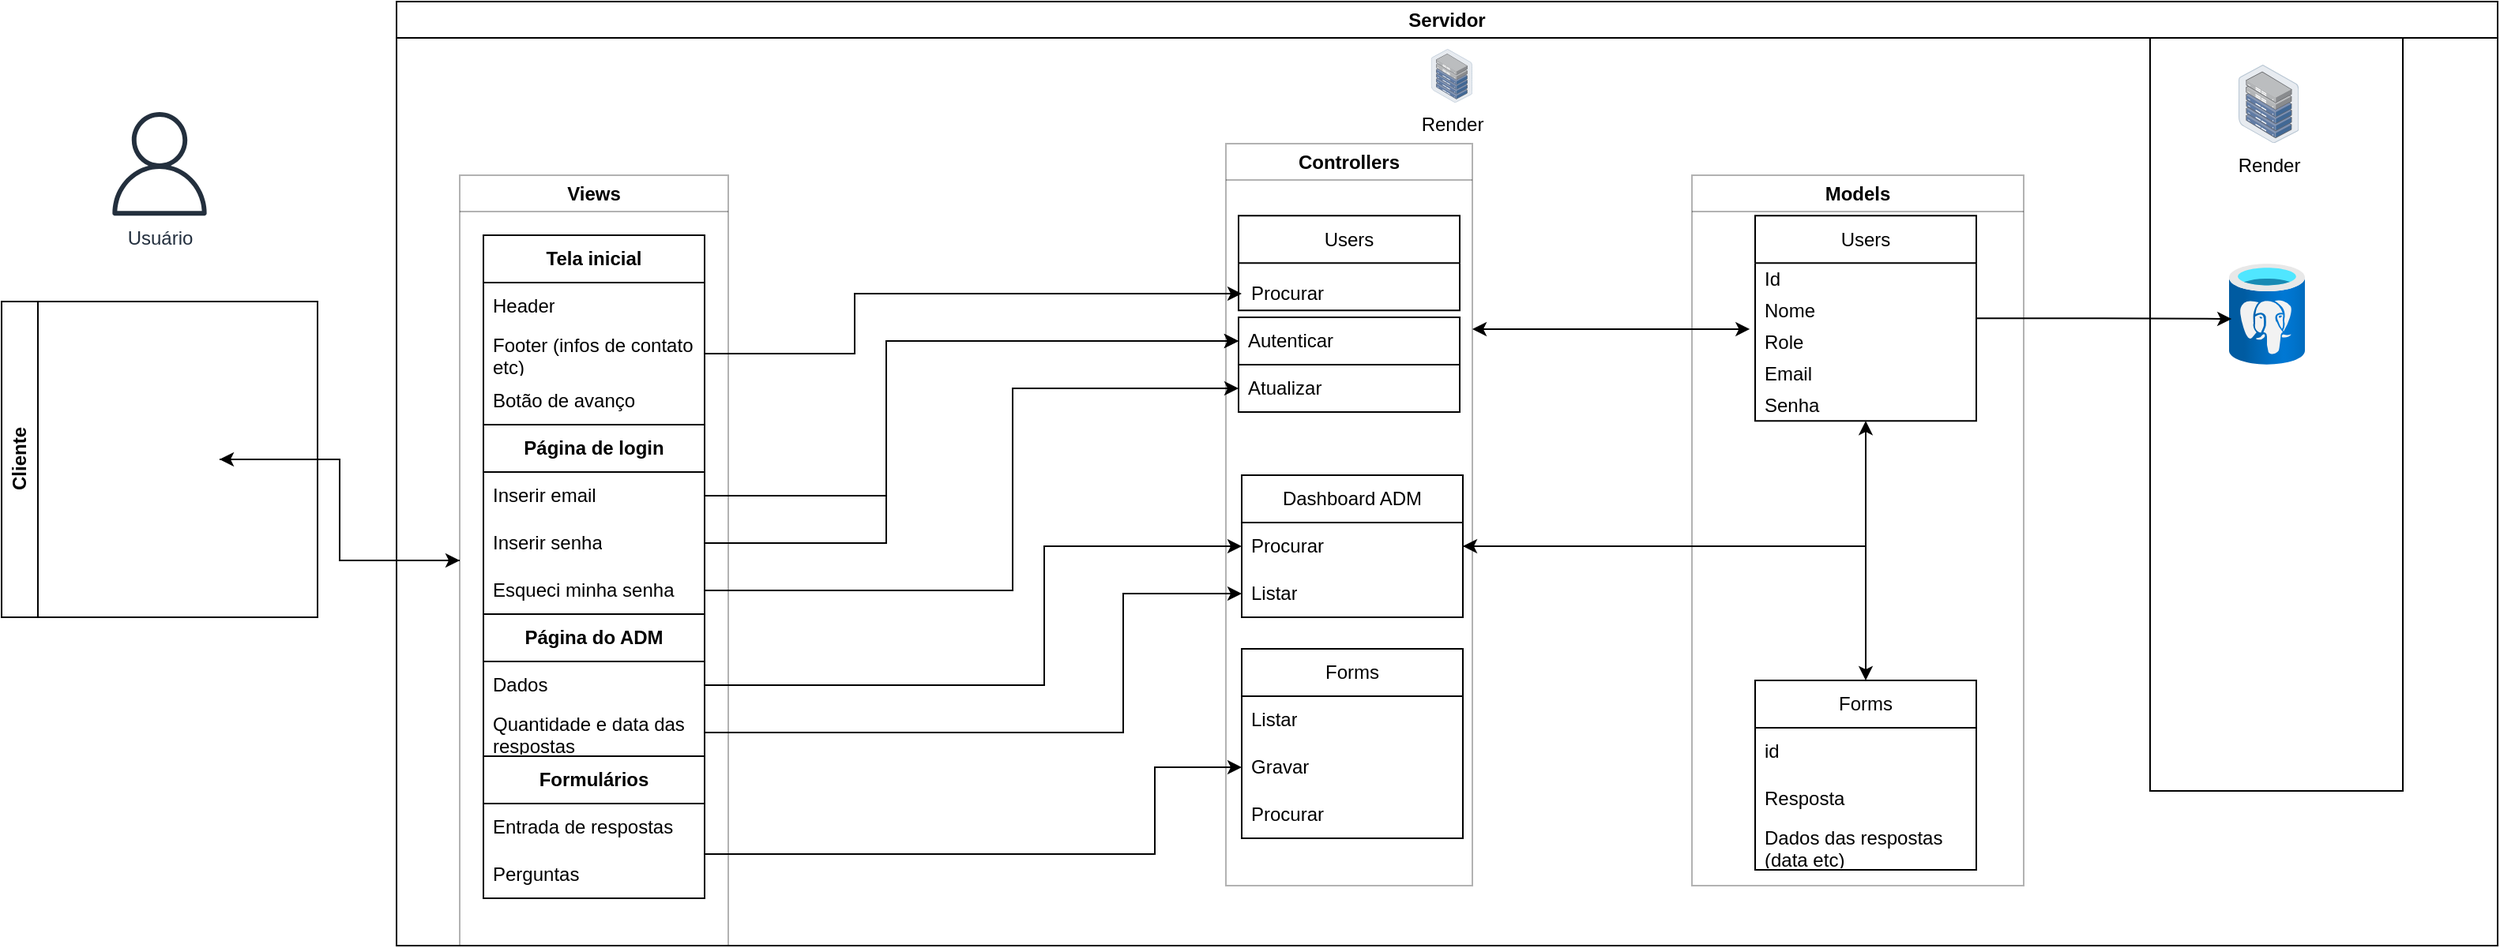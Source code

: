 <mxfile version="24.3.1" type="google">
  <diagram name="Página-1" id="RXc2RLLWSJeJABgzcuFo">
    <mxGraphModel grid="1" page="1" gridSize="10" guides="1" tooltips="1" connect="1" arrows="1" fold="1" pageScale="1" pageWidth="827" pageHeight="1169" math="0" shadow="0">
      <root>
        <mxCell id="0" />
        <mxCell id="1" parent="0" />
        <mxCell id="RIBPLgs2tIToHIS9_J1g-12" value="Servidor Banco de Dados" style="swimlane;whiteSpace=wrap;html=1;" vertex="1" parent="1">
          <mxGeometry x="1150" y="60" width="160" height="500" as="geometry" />
        </mxCell>
        <mxCell id="RIBPLgs2tIToHIS9_J1g-32" value="Render" style="image;points=[];aspect=fixed;html=1;align=center;shadow=0;dashed=0;image=img/lib/allied_telesis/storage/Datacenter_Server_Half_Rack_ToR.svg;" vertex="1" parent="RIBPLgs2tIToHIS9_J1g-12">
          <mxGeometry x="56" y="40" width="38.2" height="49.63" as="geometry" />
        </mxCell>
        <mxCell id="RIBPLgs2tIToHIS9_J1g-23" value="Usuário" style="sketch=0;outlineConnect=0;fontColor=#232F3E;gradientColor=none;fillColor=#232F3D;strokeColor=none;dashed=0;verticalLabelPosition=bottom;verticalAlign=top;align=center;html=1;fontSize=12;fontStyle=0;aspect=fixed;pointerEvents=1;shape=mxgraph.aws4.user;" vertex="1" parent="1">
          <mxGeometry x="-142.81" y="130" width="65.62" height="65.62" as="geometry" />
        </mxCell>
        <mxCell id="RIBPLgs2tIToHIS9_J1g-27" value="Servidor" style="swimlane;whiteSpace=wrap;html=1;" vertex="1" parent="1">
          <mxGeometry x="40" y="60" width="1330" height="598" as="geometry" />
        </mxCell>
        <mxCell id="RIBPLgs2tIToHIS9_J1g-25" value="Render" style="image;points=[];aspect=fixed;html=1;align=center;shadow=0;dashed=0;image=img/lib/allied_telesis/storage/Datacenter_Server_Half_Rack_ToR.svg;" vertex="1" parent="RIBPLgs2tIToHIS9_J1g-27">
          <mxGeometry x="654.82" y="30" width="26.18" height="34.01" as="geometry" />
        </mxCell>
        <mxCell id="RIBPLgs2tIToHIS9_J1g-24" value="Views" style="swimlane;whiteSpace=wrap;html=1;startSize=23;opacity=30;" vertex="1" parent="RIBPLgs2tIToHIS9_J1g-27">
          <mxGeometry x="40" y="110" width="170" height="488" as="geometry" />
        </mxCell>
        <mxCell id="RIBPLgs2tIToHIS9_J1g-41" value="&lt;b&gt;Tela inicial&lt;/b&gt;" style="swimlane;fontStyle=0;childLayout=stackLayout;horizontal=1;startSize=30;horizontalStack=0;resizeParent=1;resizeParentMax=0;resizeLast=0;collapsible=1;marginBottom=0;whiteSpace=wrap;html=1;" vertex="1" parent="RIBPLgs2tIToHIS9_J1g-24">
          <mxGeometry x="15" y="38" width="140" height="120" as="geometry" />
        </mxCell>
        <mxCell id="RIBPLgs2tIToHIS9_J1g-42" value="Header" style="text;strokeColor=none;fillColor=none;align=left;verticalAlign=middle;spacingLeft=4;spacingRight=4;overflow=hidden;points=[[0,0.5],[1,0.5]];portConstraint=eastwest;rotatable=0;whiteSpace=wrap;html=1;" vertex="1" parent="RIBPLgs2tIToHIS9_J1g-41">
          <mxGeometry y="30" width="140" height="30" as="geometry" />
        </mxCell>
        <mxCell id="RIBPLgs2tIToHIS9_J1g-43" value="Footer (infos de contato etc)" style="text;strokeColor=none;fillColor=none;align=left;verticalAlign=middle;spacingLeft=4;spacingRight=4;overflow=hidden;points=[[0,0.5],[1,0.5]];portConstraint=eastwest;rotatable=0;whiteSpace=wrap;html=1;" vertex="1" parent="RIBPLgs2tIToHIS9_J1g-41">
          <mxGeometry y="60" width="140" height="30" as="geometry" />
        </mxCell>
        <mxCell id="RIBPLgs2tIToHIS9_J1g-44" value="Botão de avanço" style="text;strokeColor=none;fillColor=none;align=left;verticalAlign=middle;spacingLeft=4;spacingRight=4;overflow=hidden;points=[[0,0.5],[1,0.5]];portConstraint=eastwest;rotatable=0;whiteSpace=wrap;html=1;" vertex="1" parent="RIBPLgs2tIToHIS9_J1g-41">
          <mxGeometry y="90" width="140" height="30" as="geometry" />
        </mxCell>
        <mxCell id="F_xdA7LTF2UuiQwfEId_-6" value="&lt;b&gt;Página de login&lt;/b&gt;" style="swimlane;fontStyle=0;childLayout=stackLayout;horizontal=1;startSize=30;horizontalStack=0;resizeParent=1;resizeParentMax=0;resizeLast=0;collapsible=1;marginBottom=0;whiteSpace=wrap;html=1;" vertex="1" parent="RIBPLgs2tIToHIS9_J1g-24">
          <mxGeometry x="15" y="158" width="140" height="210" as="geometry" />
        </mxCell>
        <mxCell id="F_xdA7LTF2UuiQwfEId_-7" value="Inserir email" style="text;strokeColor=none;fillColor=none;align=left;verticalAlign=middle;spacingLeft=4;spacingRight=4;overflow=hidden;points=[[0,0.5],[1,0.5]];portConstraint=eastwest;rotatable=0;whiteSpace=wrap;html=1;" vertex="1" parent="F_xdA7LTF2UuiQwfEId_-6">
          <mxGeometry y="30" width="140" height="30" as="geometry" />
        </mxCell>
        <mxCell id="F_xdA7LTF2UuiQwfEId_-8" value="Inserir senha" style="text;strokeColor=none;fillColor=none;align=left;verticalAlign=middle;spacingLeft=4;spacingRight=4;overflow=hidden;points=[[0,0.5],[1,0.5]];portConstraint=eastwest;rotatable=0;whiteSpace=wrap;html=1;" vertex="1" parent="F_xdA7LTF2UuiQwfEId_-6">
          <mxGeometry y="60" width="140" height="30" as="geometry" />
        </mxCell>
        <mxCell id="F_xdA7LTF2UuiQwfEId_-9" value="Esqueci minha senha" style="text;strokeColor=none;fillColor=none;align=left;verticalAlign=middle;spacingLeft=4;spacingRight=4;overflow=hidden;points=[[0,0.5],[1,0.5]];portConstraint=eastwest;rotatable=0;whiteSpace=wrap;html=1;" vertex="1" parent="F_xdA7LTF2UuiQwfEId_-6">
          <mxGeometry y="90" width="140" height="30" as="geometry" />
        </mxCell>
        <mxCell id="F_xdA7LTF2UuiQwfEId_-12" value="&lt;b&gt;Página do ADM&lt;/b&gt;" style="swimlane;fontStyle=0;childLayout=stackLayout;horizontal=1;startSize=30;horizontalStack=0;resizeParent=1;resizeParentMax=0;resizeLast=0;collapsible=1;marginBottom=0;whiteSpace=wrap;html=1;" vertex="1" parent="F_xdA7LTF2UuiQwfEId_-6">
          <mxGeometry y="120" width="140" height="90" as="geometry" />
        </mxCell>
        <mxCell id="F_xdA7LTF2UuiQwfEId_-13" value="Dados" style="text;strokeColor=none;fillColor=none;align=left;verticalAlign=middle;spacingLeft=4;spacingRight=4;overflow=hidden;points=[[0,0.5],[1,0.5]];portConstraint=eastwest;rotatable=0;whiteSpace=wrap;html=1;" vertex="1" parent="F_xdA7LTF2UuiQwfEId_-12">
          <mxGeometry y="30" width="140" height="30" as="geometry" />
        </mxCell>
        <mxCell id="F_xdA7LTF2UuiQwfEId_-14" value="Quantidade e data das respostas" style="text;strokeColor=none;fillColor=none;align=left;verticalAlign=middle;spacingLeft=4;spacingRight=4;overflow=hidden;points=[[0,0.5],[1,0.5]];portConstraint=eastwest;rotatable=0;whiteSpace=wrap;html=1;" vertex="1" parent="F_xdA7LTF2UuiQwfEId_-12">
          <mxGeometry y="60" width="140" height="30" as="geometry" />
        </mxCell>
        <mxCell id="F_xdA7LTF2UuiQwfEId_-16" value="&lt;b&gt;Formulários&lt;/b&gt;" style="swimlane;fontStyle=0;childLayout=stackLayout;horizontal=1;startSize=30;horizontalStack=0;resizeParent=1;resizeParentMax=0;resizeLast=0;collapsible=1;marginBottom=0;whiteSpace=wrap;html=1;" vertex="1" parent="RIBPLgs2tIToHIS9_J1g-24">
          <mxGeometry x="15" y="368" width="140" height="90" as="geometry" />
        </mxCell>
        <mxCell id="F_xdA7LTF2UuiQwfEId_-17" value="Entrada de respostas" style="text;strokeColor=none;fillColor=none;align=left;verticalAlign=middle;spacingLeft=4;spacingRight=4;overflow=hidden;points=[[0,0.5],[1,0.5]];portConstraint=eastwest;rotatable=0;whiteSpace=wrap;html=1;" vertex="1" parent="F_xdA7LTF2UuiQwfEId_-16">
          <mxGeometry y="30" width="140" height="30" as="geometry" />
        </mxCell>
        <mxCell id="F_xdA7LTF2UuiQwfEId_-18" value="Perguntas" style="text;strokeColor=none;fillColor=none;align=left;verticalAlign=middle;spacingLeft=4;spacingRight=4;overflow=hidden;points=[[0,0.5],[1,0.5]];portConstraint=eastwest;rotatable=0;whiteSpace=wrap;html=1;" vertex="1" parent="F_xdA7LTF2UuiQwfEId_-16">
          <mxGeometry y="60" width="140" height="30" as="geometry" />
        </mxCell>
        <mxCell id="BTqJfUpLhKWyFMrB6gHA-19" value="Procurar" style="text;strokeColor=none;fillColor=none;align=left;verticalAlign=middle;spacingLeft=4;spacingRight=4;overflow=hidden;points=[[0,0.5],[1,0.5]];portConstraint=eastwest;rotatable=0;whiteSpace=wrap;html=1;" vertex="1" parent="RIBPLgs2tIToHIS9_J1g-27">
          <mxGeometry x="535" y="170" width="140" height="30" as="geometry" />
        </mxCell>
        <mxCell id="BTqJfUpLhKWyFMrB6gHA-17" value="Autenticar" style="text;strokeColor=default;fillColor=none;align=left;verticalAlign=middle;spacingLeft=4;spacingRight=4;overflow=hidden;points=[[0,0.5],[1,0.5]];portConstraint=eastwest;rotatable=0;whiteSpace=wrap;html=1;" vertex="1" parent="RIBPLgs2tIToHIS9_J1g-27">
          <mxGeometry x="533" y="200" width="140" height="30" as="geometry" />
        </mxCell>
        <mxCell id="8E9tR4ewlkYtLSPhBihO-6" style="edgeStyle=orthogonalEdgeStyle;rounded=0;orthogonalLoop=1;jettySize=auto;html=1;entryX=0;entryY=0.5;entryDx=0;entryDy=0;" edge="1" parent="RIBPLgs2tIToHIS9_J1g-27" source="F_xdA7LTF2UuiQwfEId_-7" target="BTqJfUpLhKWyFMrB6gHA-17">
          <mxGeometry relative="1" as="geometry">
            <Array as="points">
              <mxPoint x="310" y="313" />
              <mxPoint x="310" y="215" />
            </Array>
          </mxGeometry>
        </mxCell>
        <mxCell id="8E9tR4ewlkYtLSPhBihO-8" style="edgeStyle=orthogonalEdgeStyle;rounded=0;orthogonalLoop=1;jettySize=auto;html=1;" edge="1" parent="RIBPLgs2tIToHIS9_J1g-27" source="F_xdA7LTF2UuiQwfEId_-8" target="BTqJfUpLhKWyFMrB6gHA-17">
          <mxGeometry relative="1" as="geometry">
            <Array as="points">
              <mxPoint x="310" y="343" />
              <mxPoint x="310" y="215" />
            </Array>
          </mxGeometry>
        </mxCell>
        <mxCell id="8E9tR4ewlkYtLSPhBihO-9" value="Atualizar" style="text;strokeColor=default;fillColor=none;align=left;verticalAlign=middle;spacingLeft=4;spacingRight=4;overflow=hidden;points=[[0,0.5],[1,0.5]];portConstraint=eastwest;rotatable=0;whiteSpace=wrap;html=1;" vertex="1" parent="RIBPLgs2tIToHIS9_J1g-27">
          <mxGeometry x="533" y="230" width="140" height="30" as="geometry" />
        </mxCell>
        <mxCell id="8E9tR4ewlkYtLSPhBihO-10" style="edgeStyle=orthogonalEdgeStyle;rounded=0;orthogonalLoop=1;jettySize=auto;html=1;entryX=0;entryY=0.5;entryDx=0;entryDy=0;" edge="1" parent="RIBPLgs2tIToHIS9_J1g-27" source="F_xdA7LTF2UuiQwfEId_-9" target="8E9tR4ewlkYtLSPhBihO-9">
          <mxGeometry relative="1" as="geometry">
            <Array as="points">
              <mxPoint x="390" y="373" />
              <mxPoint x="390" y="245" />
            </Array>
          </mxGeometry>
        </mxCell>
        <mxCell id="8E9tR4ewlkYtLSPhBihO-15" style="edgeStyle=orthogonalEdgeStyle;rounded=0;orthogonalLoop=1;jettySize=auto;html=1;entryX=0;entryY=0.5;entryDx=0;entryDy=0;" edge="1" parent="RIBPLgs2tIToHIS9_J1g-27" source="RIBPLgs2tIToHIS9_J1g-43" target="BTqJfUpLhKWyFMrB6gHA-19">
          <mxGeometry relative="1" as="geometry">
            <Array as="points">
              <mxPoint x="290" y="223" />
              <mxPoint x="290" y="185" />
            </Array>
          </mxGeometry>
        </mxCell>
        <mxCell id="8E9tR4ewlkYtLSPhBihO-16" value="Dashboard ADM" style="swimlane;fontStyle=0;childLayout=stackLayout;horizontal=1;startSize=30;horizontalStack=0;resizeParent=1;resizeParentMax=0;resizeLast=0;collapsible=1;marginBottom=0;whiteSpace=wrap;html=1;" vertex="1" parent="RIBPLgs2tIToHIS9_J1g-27">
          <mxGeometry x="535" y="300" width="140" height="90" as="geometry" />
        </mxCell>
        <mxCell id="8E9tR4ewlkYtLSPhBihO-17" value="Procurar" style="text;strokeColor=none;fillColor=none;align=left;verticalAlign=middle;spacingLeft=4;spacingRight=4;overflow=hidden;points=[[0,0.5],[1,0.5]];portConstraint=eastwest;rotatable=0;whiteSpace=wrap;html=1;" vertex="1" parent="8E9tR4ewlkYtLSPhBihO-16">
          <mxGeometry y="30" width="140" height="30" as="geometry" />
        </mxCell>
        <mxCell id="8E9tR4ewlkYtLSPhBihO-18" value="Listar" style="text;strokeColor=none;fillColor=none;align=left;verticalAlign=middle;spacingLeft=4;spacingRight=4;overflow=hidden;points=[[0,0.5],[1,0.5]];portConstraint=eastwest;rotatable=0;whiteSpace=wrap;html=1;" vertex="1" parent="8E9tR4ewlkYtLSPhBihO-16">
          <mxGeometry y="60" width="140" height="30" as="geometry" />
        </mxCell>
        <mxCell id="BTqJfUpLhKWyFMrB6gHA-31" value="Forms" style="swimlane;fontStyle=0;childLayout=stackLayout;horizontal=1;startSize=30;horizontalStack=0;resizeParent=1;resizeParentMax=0;resizeLast=0;collapsible=1;marginBottom=0;whiteSpace=wrap;html=1;" vertex="1" parent="RIBPLgs2tIToHIS9_J1g-27">
          <mxGeometry x="535" y="410" width="140" height="120" as="geometry" />
        </mxCell>
        <mxCell id="BTqJfUpLhKWyFMrB6gHA-32" value="Listar" style="text;strokeColor=none;fillColor=none;align=left;verticalAlign=middle;spacingLeft=4;spacingRight=4;overflow=hidden;points=[[0,0.5],[1,0.5]];portConstraint=eastwest;rotatable=0;whiteSpace=wrap;html=1;" vertex="1" parent="BTqJfUpLhKWyFMrB6gHA-31">
          <mxGeometry y="30" width="140" height="30" as="geometry" />
        </mxCell>
        <mxCell id="BTqJfUpLhKWyFMrB6gHA-33" value="Gravar" style="text;strokeColor=none;fillColor=none;align=left;verticalAlign=middle;spacingLeft=4;spacingRight=4;overflow=hidden;points=[[0,0.5],[1,0.5]];portConstraint=eastwest;rotatable=0;whiteSpace=wrap;html=1;" vertex="1" parent="BTqJfUpLhKWyFMrB6gHA-31">
          <mxGeometry y="60" width="140" height="30" as="geometry" />
        </mxCell>
        <mxCell id="BTqJfUpLhKWyFMrB6gHA-34" value="Procurar" style="text;strokeColor=none;fillColor=none;align=left;verticalAlign=middle;spacingLeft=4;spacingRight=4;overflow=hidden;points=[[0,0.5],[1,0.5]];portConstraint=eastwest;rotatable=0;whiteSpace=wrap;html=1;" vertex="1" parent="BTqJfUpLhKWyFMrB6gHA-31">
          <mxGeometry y="90" width="140" height="30" as="geometry" />
        </mxCell>
        <mxCell id="8E9tR4ewlkYtLSPhBihO-23" style="edgeStyle=orthogonalEdgeStyle;rounded=0;orthogonalLoop=1;jettySize=auto;html=1;" edge="1" parent="RIBPLgs2tIToHIS9_J1g-27" source="F_xdA7LTF2UuiQwfEId_-13" target="8E9tR4ewlkYtLSPhBihO-17">
          <mxGeometry relative="1" as="geometry">
            <Array as="points">
              <mxPoint x="410" y="433" />
              <mxPoint x="410" y="345" />
            </Array>
          </mxGeometry>
        </mxCell>
        <mxCell id="8E9tR4ewlkYtLSPhBihO-24" style="edgeStyle=orthogonalEdgeStyle;rounded=0;orthogonalLoop=1;jettySize=auto;html=1;exitX=1;exitY=0.5;exitDx=0;exitDy=0;entryX=0;entryY=0.5;entryDx=0;entryDy=0;" edge="1" parent="RIBPLgs2tIToHIS9_J1g-27" source="F_xdA7LTF2UuiQwfEId_-14" target="8E9tR4ewlkYtLSPhBihO-18">
          <mxGeometry relative="1" as="geometry">
            <Array as="points">
              <mxPoint x="460" y="463" />
              <mxPoint x="460" y="375" />
            </Array>
          </mxGeometry>
        </mxCell>
        <mxCell id="8E9tR4ewlkYtLSPhBihO-25" style="edgeStyle=orthogonalEdgeStyle;rounded=0;orthogonalLoop=1;jettySize=auto;html=1;exitX=1;exitY=0.75;exitDx=0;exitDy=0;entryX=0;entryY=0.5;entryDx=0;entryDy=0;" edge="1" parent="RIBPLgs2tIToHIS9_J1g-27" source="F_xdA7LTF2UuiQwfEId_-16" target="BTqJfUpLhKWyFMrB6gHA-33">
          <mxGeometry relative="1" as="geometry">
            <Array as="points">
              <mxPoint x="195" y="540" />
              <mxPoint x="480" y="540" />
              <mxPoint x="480" y="485" />
            </Array>
          </mxGeometry>
        </mxCell>
        <mxCell id="BTqJfUpLhKWyFMrB6gHA-5" value="Models" style="swimlane;whiteSpace=wrap;html=1;startSize=23;opacity=30;" vertex="1" parent="RIBPLgs2tIToHIS9_J1g-27">
          <mxGeometry x="820" y="110" width="210" height="450" as="geometry" />
        </mxCell>
        <mxCell id="BTqJfUpLhKWyFMrB6gHA-9" value="Users" style="swimlane;fontStyle=0;childLayout=stackLayout;horizontal=1;startSize=30;horizontalStack=0;resizeParent=1;resizeParentMax=0;resizeLast=0;collapsible=1;marginBottom=0;whiteSpace=wrap;html=1;" vertex="1" parent="BTqJfUpLhKWyFMrB6gHA-5">
          <mxGeometry x="40" y="25.62" width="140" height="130" as="geometry" />
        </mxCell>
        <mxCell id="BTqJfUpLhKWyFMrB6gHA-10" value="Id" style="text;strokeColor=none;fillColor=none;align=left;verticalAlign=middle;spacingLeft=4;spacingRight=4;overflow=hidden;points=[[0,0.5],[1,0.5]];portConstraint=eastwest;rotatable=0;whiteSpace=wrap;html=1;" vertex="1" parent="BTqJfUpLhKWyFMrB6gHA-9">
          <mxGeometry y="30" width="140" height="20" as="geometry" />
        </mxCell>
        <mxCell id="BTqJfUpLhKWyFMrB6gHA-11" value="Nome" style="text;strokeColor=none;fillColor=none;align=left;verticalAlign=middle;spacingLeft=4;spacingRight=4;overflow=hidden;points=[[0,0.5],[1,0.5]];portConstraint=eastwest;rotatable=0;whiteSpace=wrap;html=1;" vertex="1" parent="BTqJfUpLhKWyFMrB6gHA-9">
          <mxGeometry y="50" width="140" height="20" as="geometry" />
        </mxCell>
        <mxCell id="BTqJfUpLhKWyFMrB6gHA-12" value="Role" style="text;strokeColor=none;fillColor=none;align=left;verticalAlign=middle;spacingLeft=4;spacingRight=4;overflow=hidden;points=[[0,0.5],[1,0.5]];portConstraint=eastwest;rotatable=0;whiteSpace=wrap;html=1;" vertex="1" parent="BTqJfUpLhKWyFMrB6gHA-9">
          <mxGeometry y="70" width="140" height="20" as="geometry" />
        </mxCell>
        <mxCell id="8E9tR4ewlkYtLSPhBihO-31" value="Email" style="text;strokeColor=none;fillColor=none;align=left;verticalAlign=middle;spacingLeft=4;spacingRight=4;overflow=hidden;points=[[0,0.5],[1,0.5]];portConstraint=eastwest;rotatable=0;whiteSpace=wrap;html=1;" vertex="1" parent="BTqJfUpLhKWyFMrB6gHA-9">
          <mxGeometry y="90" width="140" height="20" as="geometry" />
        </mxCell>
        <mxCell id="8E9tR4ewlkYtLSPhBihO-32" value="Senha" style="text;strokeColor=none;fillColor=none;align=left;verticalAlign=middle;spacingLeft=4;spacingRight=4;overflow=hidden;points=[[0,0.5],[1,0.5]];portConstraint=eastwest;rotatable=0;whiteSpace=wrap;html=1;" vertex="1" parent="BTqJfUpLhKWyFMrB6gHA-9">
          <mxGeometry y="110" width="140" height="20" as="geometry" />
        </mxCell>
        <mxCell id="8E9tR4ewlkYtLSPhBihO-27" value="Forms" style="swimlane;fontStyle=0;childLayout=stackLayout;horizontal=1;startSize=30;horizontalStack=0;resizeParent=1;resizeParentMax=0;resizeLast=0;collapsible=1;marginBottom=0;whiteSpace=wrap;html=1;" vertex="1" parent="BTqJfUpLhKWyFMrB6gHA-5">
          <mxGeometry x="40" y="320" width="140" height="120" as="geometry" />
        </mxCell>
        <mxCell id="8E9tR4ewlkYtLSPhBihO-28" value="id" style="text;strokeColor=none;fillColor=none;align=left;verticalAlign=middle;spacingLeft=4;spacingRight=4;overflow=hidden;points=[[0,0.5],[1,0.5]];portConstraint=eastwest;rotatable=0;whiteSpace=wrap;html=1;" vertex="1" parent="8E9tR4ewlkYtLSPhBihO-27">
          <mxGeometry y="30" width="140" height="30" as="geometry" />
        </mxCell>
        <mxCell id="8E9tR4ewlkYtLSPhBihO-29" value="Resposta" style="text;strokeColor=none;fillColor=none;align=left;verticalAlign=middle;spacingLeft=4;spacingRight=4;overflow=hidden;points=[[0,0.5],[1,0.5]];portConstraint=eastwest;rotatable=0;whiteSpace=wrap;html=1;" vertex="1" parent="8E9tR4ewlkYtLSPhBihO-27">
          <mxGeometry y="60" width="140" height="30" as="geometry" />
        </mxCell>
        <mxCell id="8E9tR4ewlkYtLSPhBihO-30" value="Dados das respostas (data etc)" style="text;strokeColor=none;fillColor=none;align=left;verticalAlign=middle;spacingLeft=4;spacingRight=4;overflow=hidden;points=[[0,0.5],[1,0.5]];portConstraint=eastwest;rotatable=0;whiteSpace=wrap;html=1;" vertex="1" parent="8E9tR4ewlkYtLSPhBihO-27">
          <mxGeometry y="90" width="140" height="30" as="geometry" />
        </mxCell>
        <mxCell id="BTqJfUpLhKWyFMrB6gHA-2" value="Controllers" style="swimlane;whiteSpace=wrap;html=1;opacity=30;" vertex="1" parent="RIBPLgs2tIToHIS9_J1g-27">
          <mxGeometry x="525" y="90" width="156" height="470" as="geometry" />
        </mxCell>
        <mxCell id="BTqJfUpLhKWyFMrB6gHA-15" value="Users" style="swimlane;fontStyle=0;childLayout=stackLayout;horizontal=1;startSize=30;horizontalStack=0;resizeParent=1;resizeParentMax=0;resizeLast=0;collapsible=1;marginBottom=0;whiteSpace=wrap;html=1;" vertex="1" parent="BTqJfUpLhKWyFMrB6gHA-2">
          <mxGeometry x="8" y="45.62" width="140" height="60" as="geometry" />
        </mxCell>
        <mxCell id="8E9tR4ewlkYtLSPhBihO-34" style="edgeStyle=orthogonalEdgeStyle;rounded=0;orthogonalLoop=1;jettySize=auto;html=1;entryX=0.5;entryY=1;entryDx=0;entryDy=0;startArrow=classic;startFill=1;" edge="1" parent="RIBPLgs2tIToHIS9_J1g-27" source="8E9tR4ewlkYtLSPhBihO-17" target="BTqJfUpLhKWyFMrB6gHA-9">
          <mxGeometry relative="1" as="geometry">
            <mxPoint x="860" y="365" as="targetPoint" />
          </mxGeometry>
        </mxCell>
        <mxCell id="8E9tR4ewlkYtLSPhBihO-35" style="edgeStyle=orthogonalEdgeStyle;rounded=0;orthogonalLoop=1;jettySize=auto;html=1;" edge="1" parent="RIBPLgs2tIToHIS9_J1g-27" source="8E9tR4ewlkYtLSPhBihO-17" target="8E9tR4ewlkYtLSPhBihO-27">
          <mxGeometry relative="1" as="geometry" />
        </mxCell>
        <mxCell id="8E9tR4ewlkYtLSPhBihO-36" style="edgeStyle=orthogonalEdgeStyle;rounded=0;orthogonalLoop=1;jettySize=auto;html=1;exitX=1;exitY=0.25;exitDx=0;exitDy=0;entryX=-0.024;entryY=0.092;entryDx=0;entryDy=0;entryPerimeter=0;startArrow=classic;startFill=1;" edge="1" parent="RIBPLgs2tIToHIS9_J1g-27" source="BTqJfUpLhKWyFMrB6gHA-2" target="BTqJfUpLhKWyFMrB6gHA-12">
          <mxGeometry relative="1" as="geometry" />
        </mxCell>
        <mxCell id="RIBPLgs2tIToHIS9_J1g-16" value="" style="image;aspect=fixed;html=1;points=[];align=center;fontSize=12;image=img/lib/azure2/databases/Azure_Database_PostgreSQL_Server.svg;" vertex="1" parent="RIBPLgs2tIToHIS9_J1g-27">
          <mxGeometry x="1160" y="166" width="48" height="64" as="geometry" />
        </mxCell>
        <mxCell id="RIBPLgs2tIToHIS9_J1g-17" style="edgeStyle=orthogonalEdgeStyle;rounded=0;orthogonalLoop=1;jettySize=auto;html=1;entryX=0.033;entryY=0.547;entryDx=0;entryDy=0;entryPerimeter=0;" edge="1" parent="RIBPLgs2tIToHIS9_J1g-27" source="BTqJfUpLhKWyFMrB6gHA-9" target="RIBPLgs2tIToHIS9_J1g-16">
          <mxGeometry relative="1" as="geometry" />
        </mxCell>
        <mxCell id="RIBPLgs2tIToHIS9_J1g-49" style="edgeStyle=orthogonalEdgeStyle;rounded=0;orthogonalLoop=1;jettySize=auto;html=1;entryX=0;entryY=0.5;entryDx=0;entryDy=0;dashed=1;" edge="1" parent="1" source="RIBPLgs2tIToHIS9_J1g-48" target="RIBPLgs2tIToHIS9_J1g-24">
          <mxGeometry relative="1" as="geometry" />
        </mxCell>
        <mxCell id="RIBPLgs2tIToHIS9_J1g-48" value="" style="shape=image;html=1;verticalAlign=top;verticalLabelPosition=bottom;labelBackgroundColor=#ffffff;imageAspect=0;aspect=fixed;image=https://cdn2.iconfinder.com/data/icons/social-media-and-payment/64/-36-128.png" vertex="1" parent="1">
          <mxGeometry x="-160" y="306" width="88" height="88" as="geometry" />
        </mxCell>
        <mxCell id="RIBPLgs2tIToHIS9_J1g-50" style="edgeStyle=orthogonalEdgeStyle;rounded=0;orthogonalLoop=1;jettySize=auto;html=1;entryX=1;entryY=0.5;entryDx=0;entryDy=0;dashed=1;" edge="1" parent="1" source="RIBPLgs2tIToHIS9_J1g-24" target="RIBPLgs2tIToHIS9_J1g-48">
          <mxGeometry relative="1" as="geometry" />
        </mxCell>
        <mxCell id="RIBPLgs2tIToHIS9_J1g-51" value="Cliente" style="swimlane;horizontal=0;whiteSpace=wrap;html=1;" vertex="1" parent="1">
          <mxGeometry x="-210" y="250" width="200" height="200" as="geometry" />
        </mxCell>
      </root>
    </mxGraphModel>
  </diagram>
</mxfile>
